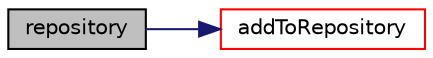 digraph "repository"
{
 // LATEX_PDF_SIZE
  edge [fontname="Helvetica",fontsize="10",labelfontname="Helvetica",labelfontsize="10"];
  node [fontname="Helvetica",fontsize="10",shape=record];
  rankdir="LR";
  Node1 [label="repository",height=0.2,width=0.4,color="black", fillcolor="grey75", style="filled", fontcolor="black",tooltip=" "];
  Node1 -> Node2 [color="midnightblue",fontsize="10",style="solid",fontname="Helvetica"];
  Node2 [label="addToRepository",height=0.2,width=0.4,color="red", fillcolor="white", style="filled",URL="$classpFlow_1_1repository.html#ad346521bc098d1c68f903e9079c4906a",tooltip="add repository to this repository return false if the name already exists"];
}
